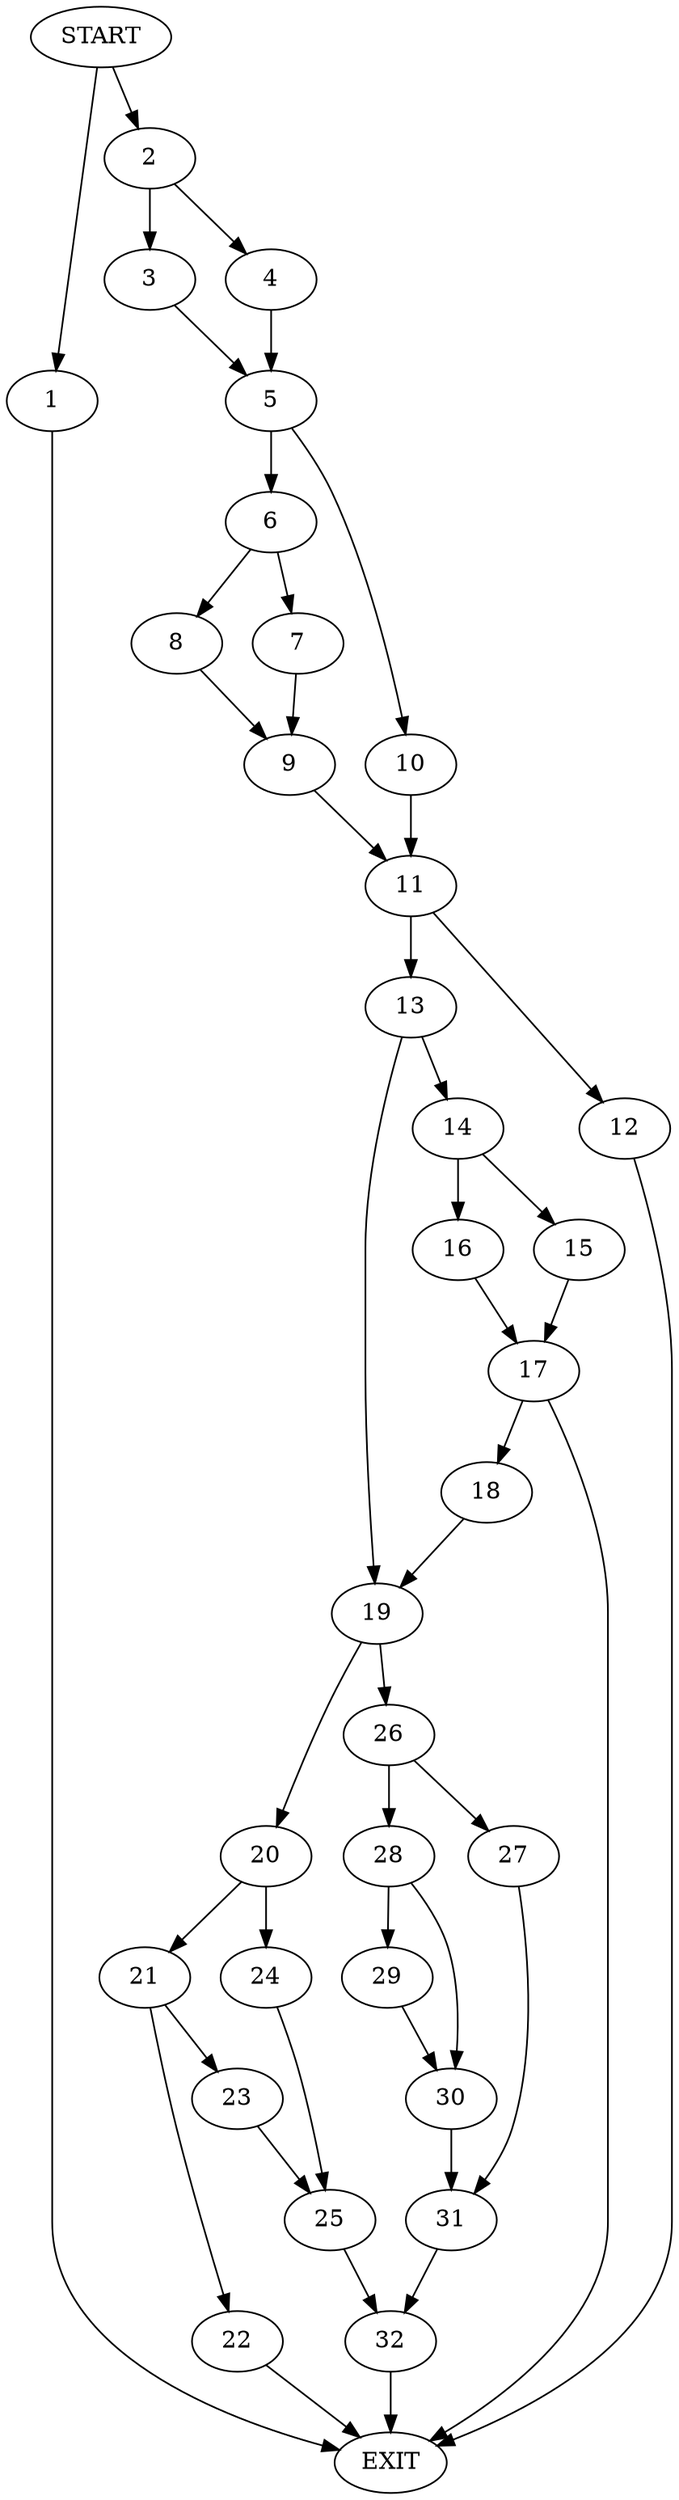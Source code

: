 digraph { 
0 [label="START"];
1;
2;
3;
4;
5;
6;
7;
8;
9;
10;
11;
12;
13;
14;
15;
16;
17;
18;
19;
20;
21;
22;
23;
24;
25;
26;
27;
28;
29;
30;
31;
32;
33[label="EXIT"];
0 -> 1;
0 -> 2;
1 -> 33;
2 -> 3;
2 -> 4;
3 -> 5;
4 -> 5;
5 -> 6;
5 -> 10;
6 -> 7;
6 -> 8;
7 -> 9;
8 -> 9;
9 -> 11;
10 -> 11;
11 -> 12;
11 -> 13;
12 -> 33;
13 -> 14;
13 -> 19;
14 -> 15;
14 -> 16;
15 -> 17;
16 -> 17;
17 -> 33;
17 -> 18;
18 -> 19;
19 -> 20;
19 -> 26;
20 -> 21;
20 -> 24;
21 -> 22;
21 -> 23;
22 -> 33;
23 -> 25;
24 -> 25;
25 -> 32;
26 -> 27;
26 -> 28;
27 -> 31;
28 -> 29;
28 -> 30;
29 -> 30;
30 -> 31;
31 -> 32;
32 -> 33;
}